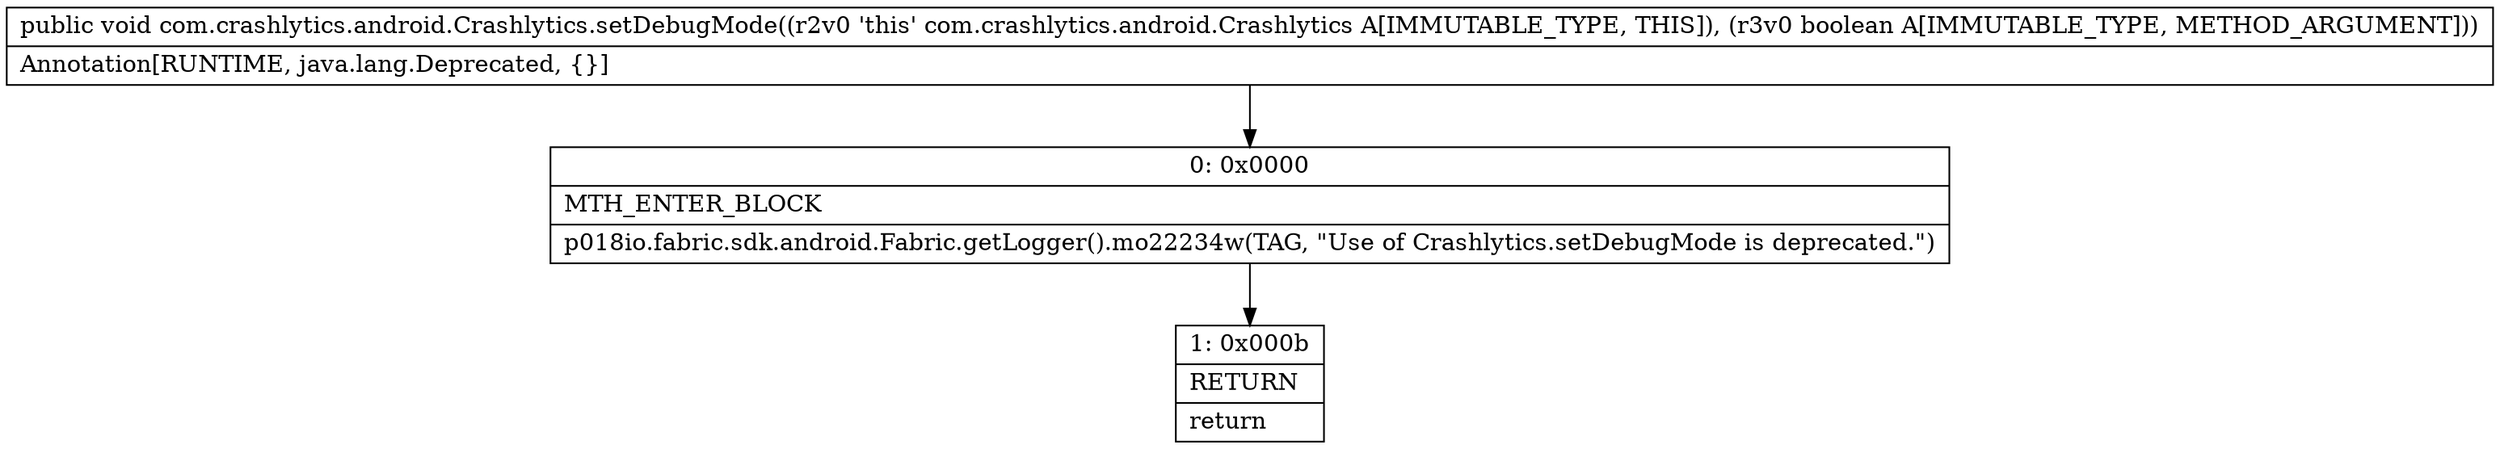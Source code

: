 digraph "CFG forcom.crashlytics.android.Crashlytics.setDebugMode(Z)V" {
Node_0 [shape=record,label="{0\:\ 0x0000|MTH_ENTER_BLOCK\l|p018io.fabric.sdk.android.Fabric.getLogger().mo22234w(TAG, \"Use of Crashlytics.setDebugMode is deprecated.\")\l}"];
Node_1 [shape=record,label="{1\:\ 0x000b|RETURN\l|return\l}"];
MethodNode[shape=record,label="{public void com.crashlytics.android.Crashlytics.setDebugMode((r2v0 'this' com.crashlytics.android.Crashlytics A[IMMUTABLE_TYPE, THIS]), (r3v0 boolean A[IMMUTABLE_TYPE, METHOD_ARGUMENT]))  | Annotation[RUNTIME, java.lang.Deprecated, \{\}]\l}"];
MethodNode -> Node_0;
Node_0 -> Node_1;
}

